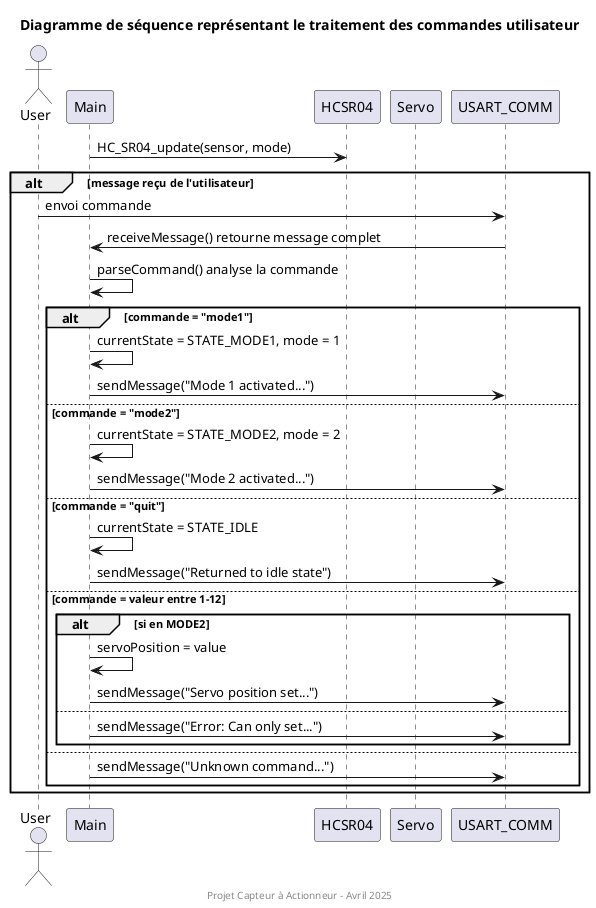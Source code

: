 @startuml
' Participants (modules)
actor "User" as User
participant "Main" as Main
participant "HCSR04" as HCSR04
participant "Servo" as Servo
participant "USART_COMM" as USART

' Mise à jour initiale
Main -> HCSR04: HC_SR04_update(sensor, mode)

' Communication série avec l'utilisateur
alt message reçu de l'utilisateur
  User -> USART: envoi commande
  USART -> Main: receiveMessage() retourne message complet
  Main -> Main: parseCommand() analyse la commande
  
  alt commande = "mode1"
    Main -> Main: currentState = STATE_MODE1, mode = 1
    Main -> USART: sendMessage("Mode 1 activated...")
  else commande = "mode2"
    Main -> Main: currentState = STATE_MODE2, mode = 2
    Main -> USART: sendMessage("Mode 2 activated...")
  else commande = "quit"
    Main -> Main: currentState = STATE_IDLE
    Main -> USART: sendMessage("Returned to idle state")
  else commande = valeur entre 1-12
    alt si en MODE2
      Main -> Main: servoPosition = value
      Main -> USART: sendMessage("Servo position set...")
    else
      Main -> USART: sendMessage("Error: Can only set...")
    end
  else
    Main -> USART: sendMessage("Unknown command...")
  end
end

title Diagramme de séquence représentant le traitement des commandes utilisateur
footer Projet Capteur à Actionneur – Avril 2025

@enduml
